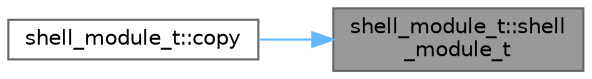 digraph "shell_module_t::shell_module_t"
{
 // LATEX_PDF_SIZE
  bgcolor="transparent";
  edge [fontname=Helvetica,fontsize=10,labelfontname=Helvetica,labelfontsize=10];
  node [fontname=Helvetica,fontsize=10,shape=box,height=0.2,width=0.4];
  rankdir="RL";
  Node1 [id="Node000001",label="shell_module_t::shell\l_module_t",height=0.2,width=0.4,color="gray40", fillcolor="grey60", style="filled", fontcolor="black",tooltip=" "];
  Node1 -> Node2 [id="edge4_Node000001_Node000002",dir="back",color="steelblue1",style="solid",tooltip=" "];
  Node2 [id="Node000002",label="shell_module_t::copy",height=0.2,width=0.4,color="grey40", fillcolor="white", style="filled",URL="$classshell__module__t.html#a61c53afecd1b6308eaba06c685420371",tooltip=" "];
}
